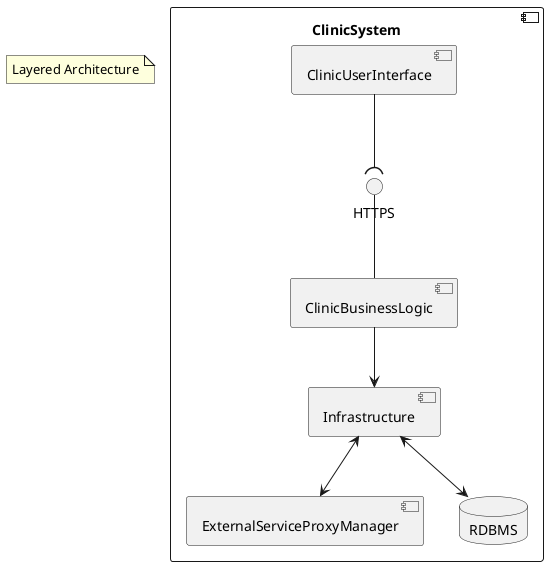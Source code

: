 @startuml

note "Layered Architecture" as N1

component ClinicSystem {
    top to bottom direction

    component ClinicUserInterface
    component ClinicBusinessLogic
    component Infrastructure
    component ExternalServiceProxyManager
    database RDBMS

    HTTPS -- ClinicBusinessLogic
    ClinicUserInterface --( HTTPS

    Infrastructure <--> RDBMS
    Infrastructure <--> ExternalServiceProxyManager
    ClinicBusinessLogic --> Infrastructure
}



@enduml